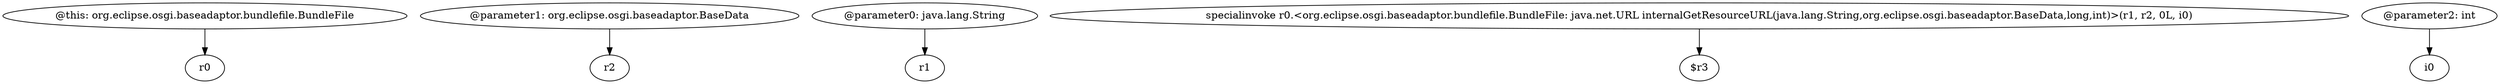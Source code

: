digraph g {
0[label="@this: org.eclipse.osgi.baseadaptor.bundlefile.BundleFile"]
1[label="r0"]
0->1[label=""]
2[label="@parameter1: org.eclipse.osgi.baseadaptor.BaseData"]
3[label="r2"]
2->3[label=""]
4[label="@parameter0: java.lang.String"]
5[label="r1"]
4->5[label=""]
6[label="specialinvoke r0.<org.eclipse.osgi.baseadaptor.bundlefile.BundleFile: java.net.URL internalGetResourceURL(java.lang.String,org.eclipse.osgi.baseadaptor.BaseData,long,int)>(r1, r2, 0L, i0)"]
7[label="$r3"]
6->7[label=""]
8[label="@parameter2: int"]
9[label="i0"]
8->9[label=""]
}